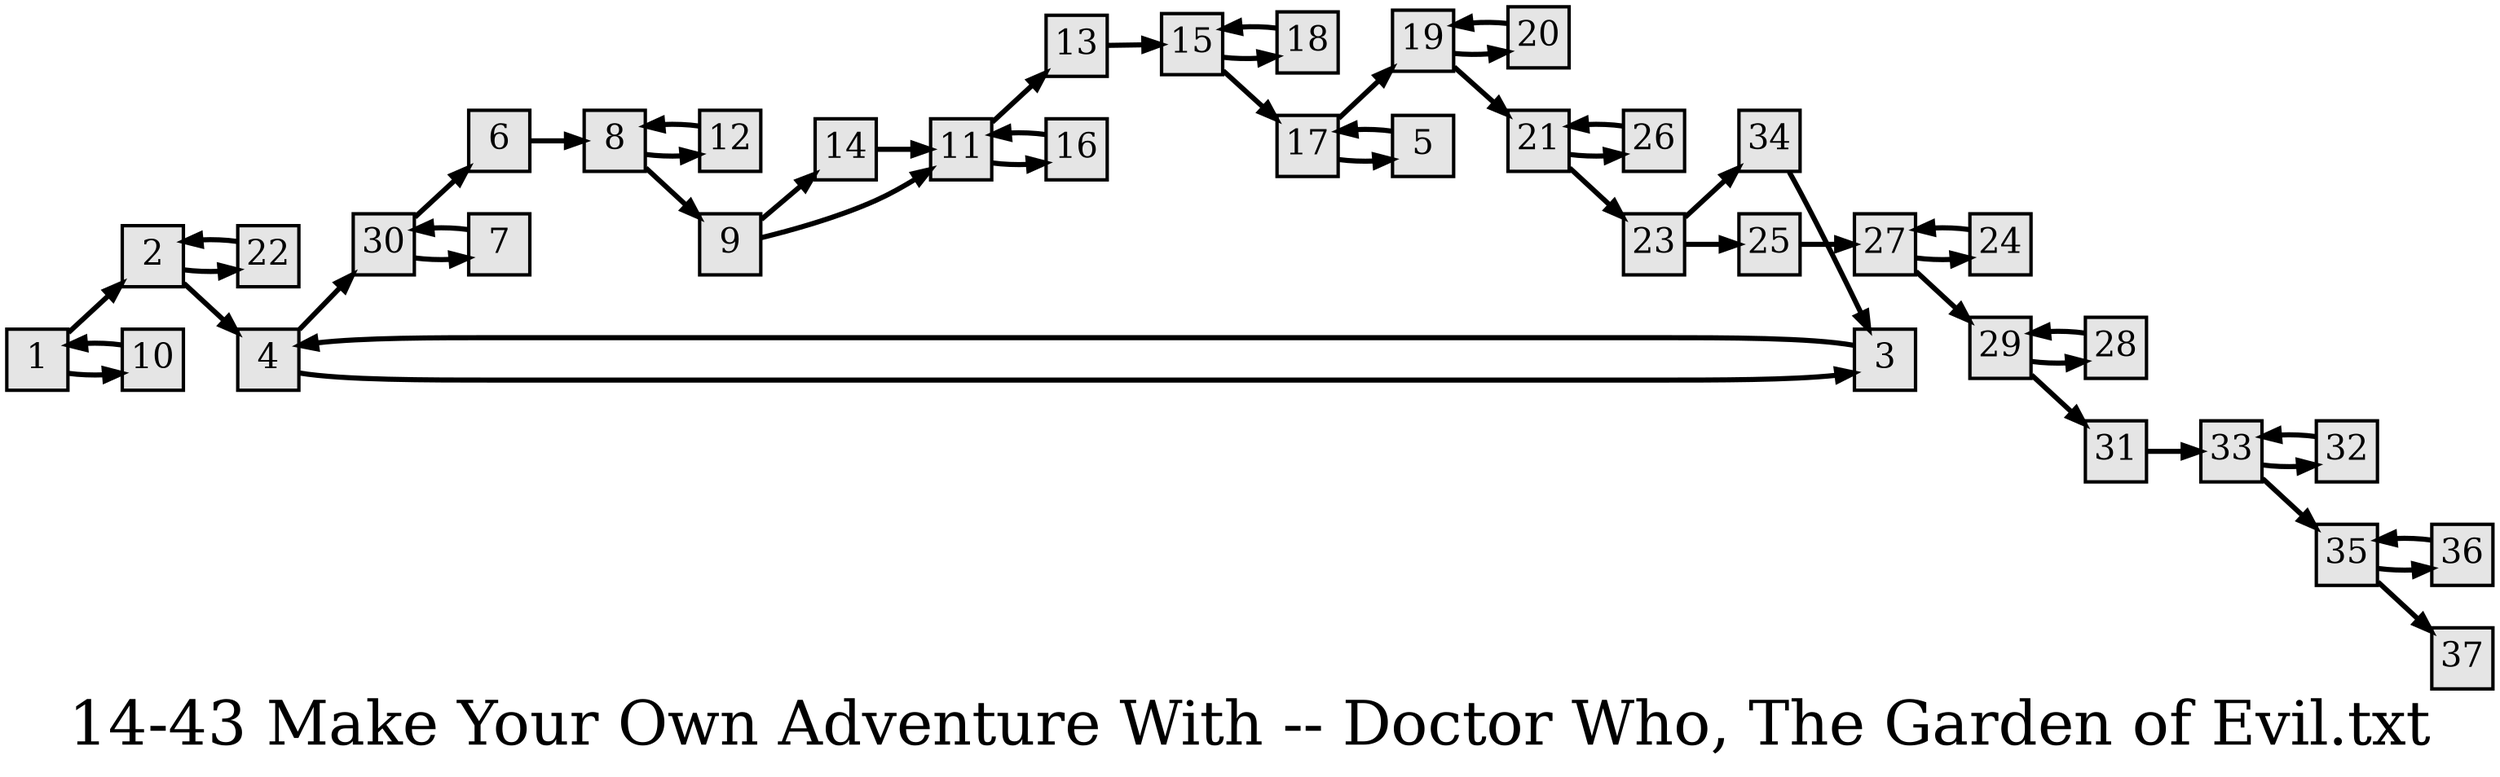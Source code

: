 digraph g{
  graph [ label="14-43 Make Your Own Adventure With -- Doctor Who, The Garden of Evil.txt" rankdir=LR, ordering=out, fontsize=36, nodesep="0.35", ranksep="0.45"];
  node  [shape=rect, penwidth=2, fontsize=20, style=filled, fillcolor=grey90, margin="0,0", labelfloat=true, regular=true, fixedsize=true];
  edge  [labelfloat=true, penwidth=3, fontsize=12];
  1 -> 2;
  1 -> 10;
  2 -> 22;
  2 -> 4;
  3 -> 4;
  4 -> 30;
  4 -> 3;
  5 -> 17;
  6 -> 8;
  7 -> 30;
  8 -> 12;
  8 -> 9;
  9 -> 14;
  9 -> 11;
  10 -> 1;
  11 -> 13;
  11 -> 16;
  12 -> 8;
  13 -> 15;
  14 -> 11;
  15 -> 18;
  15 -> 17;
  16 -> 11;
  17 -> 19;
  17 -> 5;
  18 -> 15;
  19 -> 20;
  19 -> 21;
  20 -> 19;
  21 -> 26;
  21 -> 23;
  22 -> 2;
  23 -> 34;
  23 -> 25;
  24 -> 27;
  25 -> 27;
  26 -> 21;
  27 -> 24;
  27 -> 29;
  28 -> 29;
  29 -> 28;
  29 -> 31;
  30 -> 6;
  30 -> 7;
  31 -> 33;
  32 -> 33;
  33 -> 32;
  33 -> 35;
  34 -> 3;
  35 -> 36;
  35 -> 37;
  36 -> 35;
  37;
  
}

